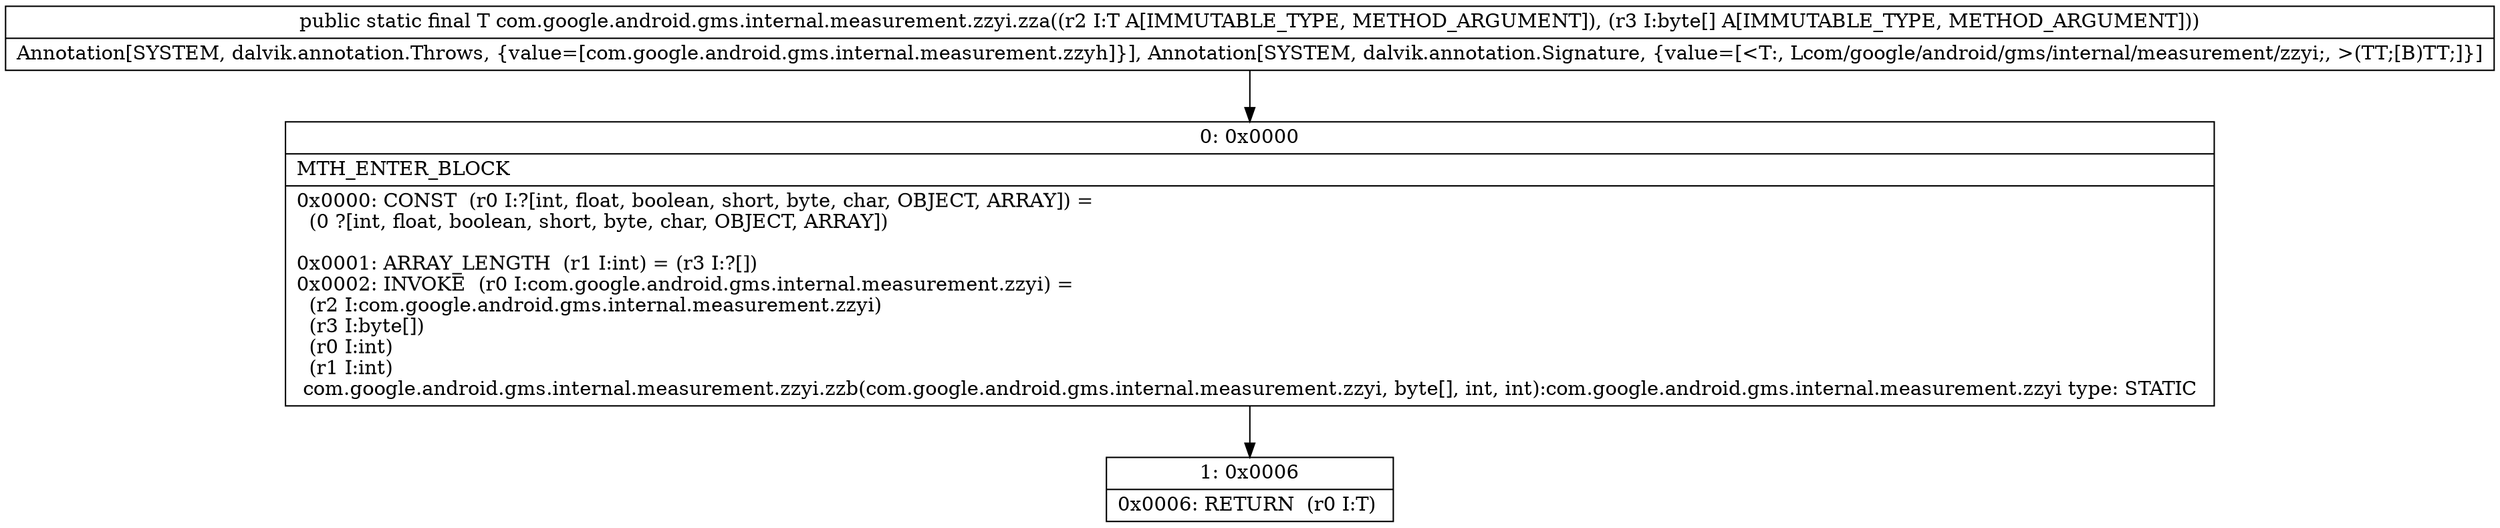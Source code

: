 digraph "CFG forcom.google.android.gms.internal.measurement.zzyi.zza(Lcom\/google\/android\/gms\/internal\/measurement\/zzyi;[B)Lcom\/google\/android\/gms\/internal\/measurement\/zzyi;" {
Node_0 [shape=record,label="{0\:\ 0x0000|MTH_ENTER_BLOCK\l|0x0000: CONST  (r0 I:?[int, float, boolean, short, byte, char, OBJECT, ARRAY]) = \l  (0 ?[int, float, boolean, short, byte, char, OBJECT, ARRAY])\l \l0x0001: ARRAY_LENGTH  (r1 I:int) = (r3 I:?[]) \l0x0002: INVOKE  (r0 I:com.google.android.gms.internal.measurement.zzyi) = \l  (r2 I:com.google.android.gms.internal.measurement.zzyi)\l  (r3 I:byte[])\l  (r0 I:int)\l  (r1 I:int)\l com.google.android.gms.internal.measurement.zzyi.zzb(com.google.android.gms.internal.measurement.zzyi, byte[], int, int):com.google.android.gms.internal.measurement.zzyi type: STATIC \l}"];
Node_1 [shape=record,label="{1\:\ 0x0006|0x0006: RETURN  (r0 I:T) \l}"];
MethodNode[shape=record,label="{public static final T com.google.android.gms.internal.measurement.zzyi.zza((r2 I:T A[IMMUTABLE_TYPE, METHOD_ARGUMENT]), (r3 I:byte[] A[IMMUTABLE_TYPE, METHOD_ARGUMENT]))  | Annotation[SYSTEM, dalvik.annotation.Throws, \{value=[com.google.android.gms.internal.measurement.zzyh]\}], Annotation[SYSTEM, dalvik.annotation.Signature, \{value=[\<T:, Lcom\/google\/android\/gms\/internal\/measurement\/zzyi;, \>(TT;[B)TT;]\}]\l}"];
MethodNode -> Node_0;
Node_0 -> Node_1;
}

